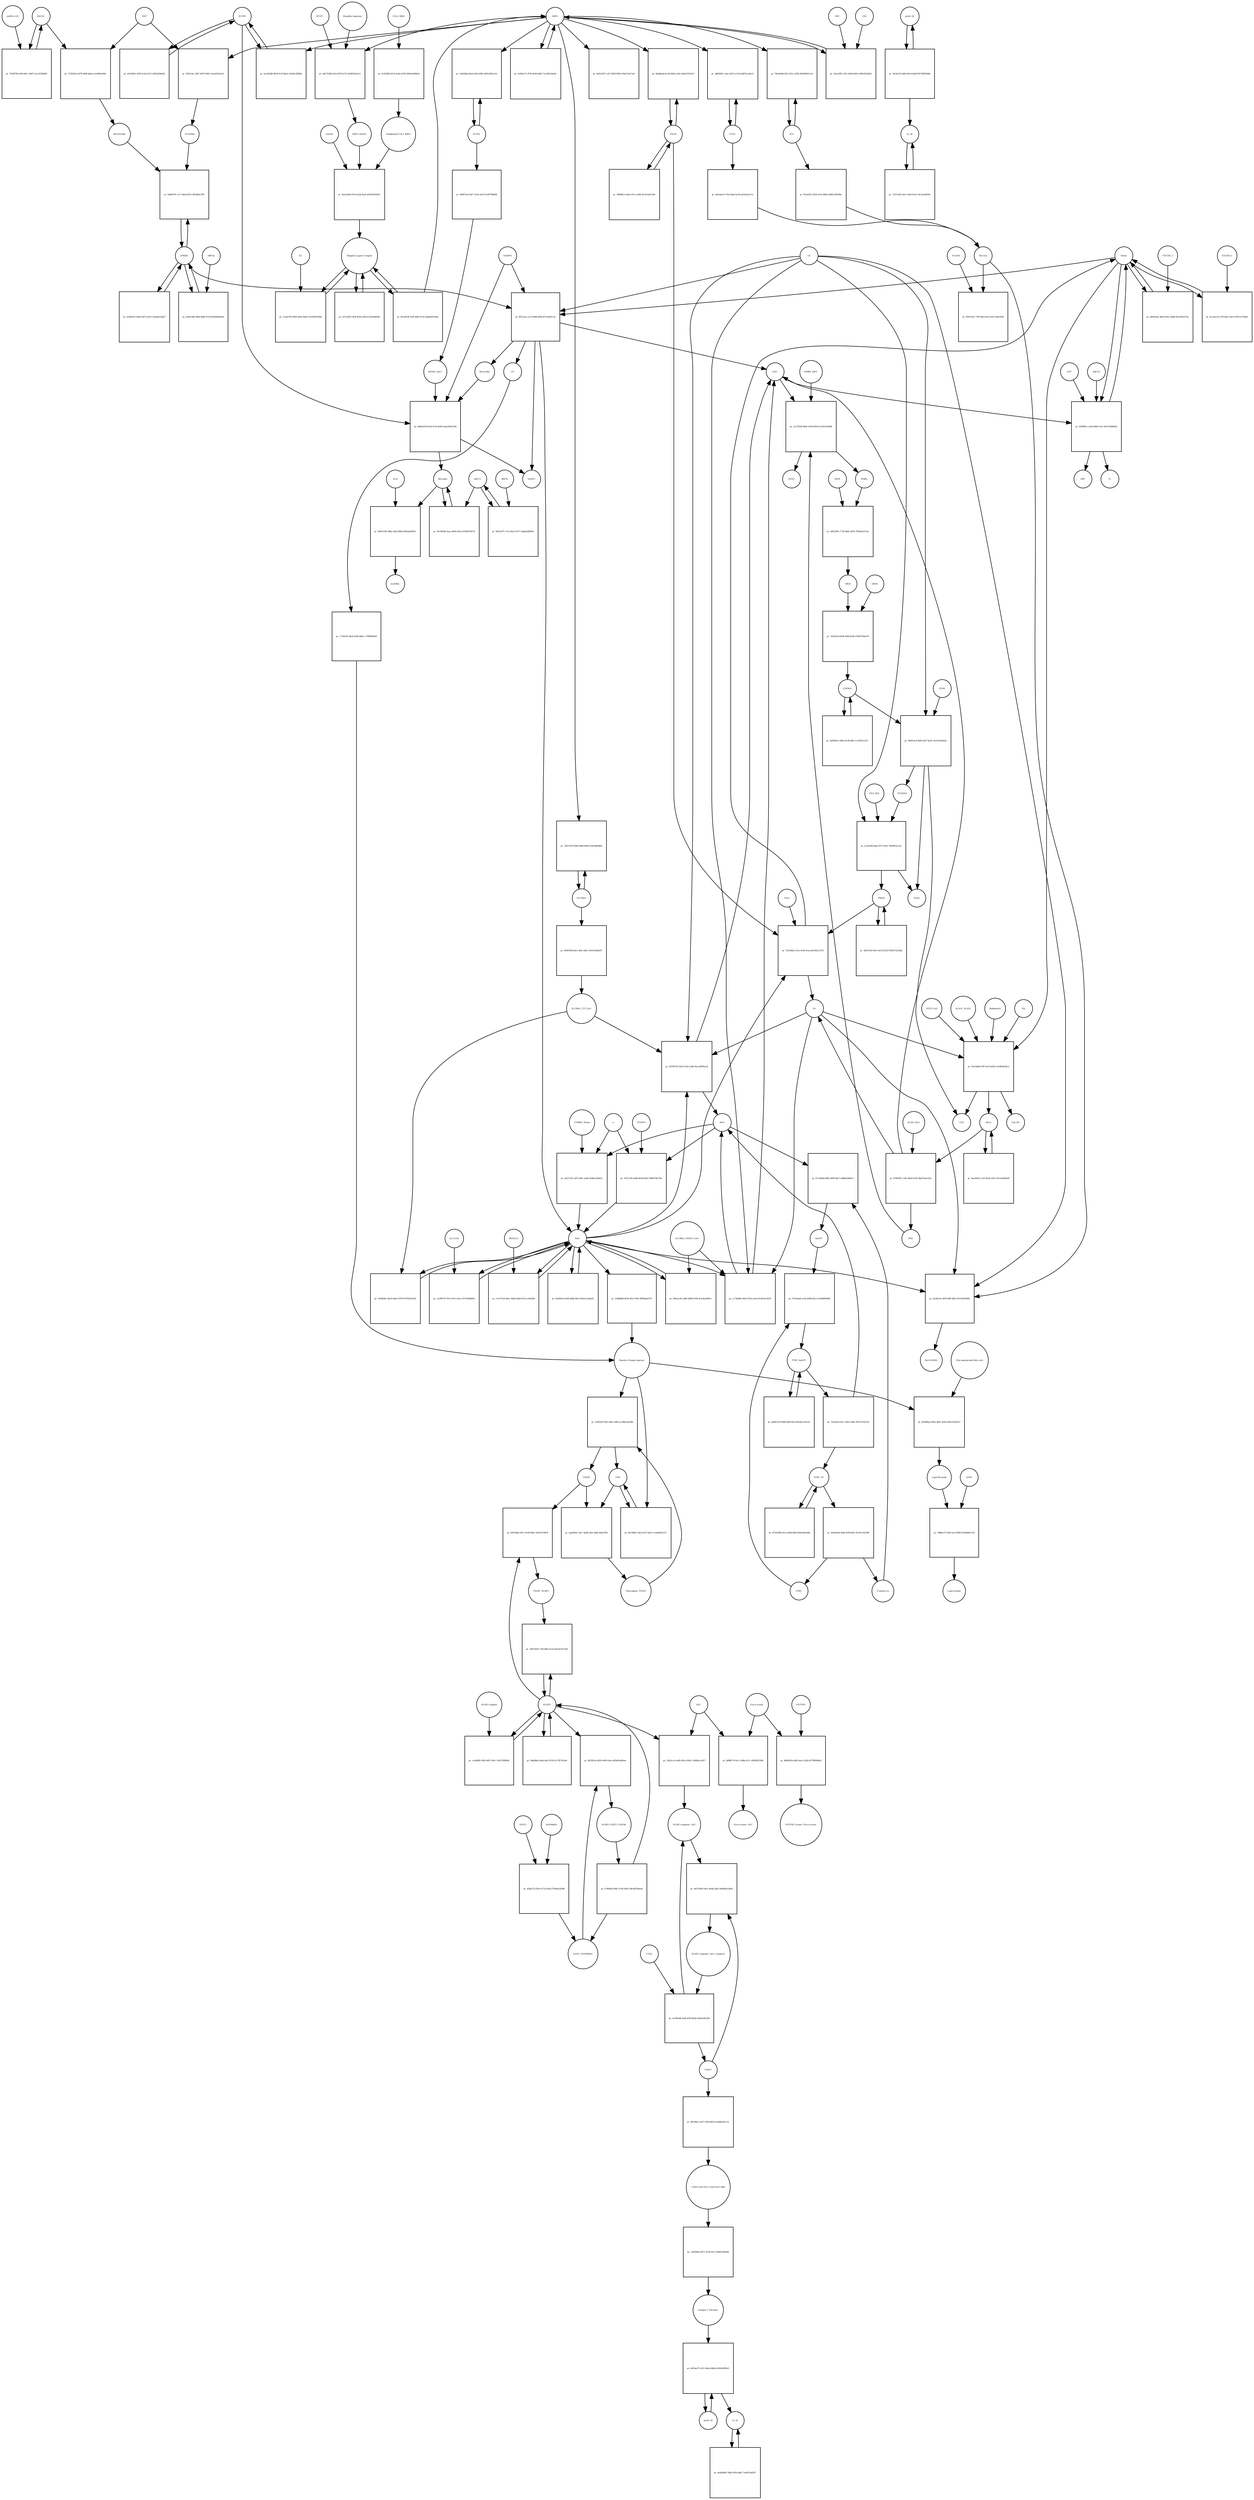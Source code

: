 strict digraph  {
Heme [annotation="urn_miriam_obo.chebi_CHEBI%3A30413", bipartite=0, cls="simple chemical", fontsize=4, label=Heme, shape=circle];
"pr_fff5ceae-ca53-4046-bf69-6f7c4e4f1c3e" [annotation="", bipartite=1, cls=process, fontsize=4, label="pr_fff5ceae-ca53-4046-bf69-6f7c4e4f1c3e", shape=square];
Biliverdin [annotation="urn_miriam_obo.chebi_CHEBI%3A17033", bipartite=0, cls="simple chemical", fontsize=4, label=Biliverdin, shape=circle];
HMOX1 [annotation="", bipartite=0, cls=macromolecule, fontsize=4, label=HMOX1, shape=circle];
O2 [annotation="urn_miriam_obo.chebi_CHEBI%3A15379", bipartite=0, cls="simple chemical", fontsize=4, label=O2, shape=circle];
NADPH [annotation="urn_miriam_obo.chebi_CHEBI%3A16474", bipartite=0, cls="simple chemical", fontsize=4, label=NADPH, shape=circle];
H2O [annotation="urn_miriam_obo.chebi_CHEBI%3A15377", bipartite=0, cls="simple chemical", fontsize=4, label=H2O, shape=circle];
"Fe2+" [annotation="urn_miriam_obo.chebi_CHEBI%3A29033", bipartite=0, cls="simple chemical", fontsize=4, label="Fe2+", shape=circle];
"NADP+" [annotation="urn_miriam_obo.chebi_CHEBI%3A18009", bipartite=0, cls="simple chemical", fontsize=4, label="NADP+", shape=circle];
CO [annotation="urn_miriam_obo.chebi_CHEBI%3A17245", bipartite=0, cls="simple chemical", fontsize=4, label=CO, shape=circle];
"pr_d910eabc-db50-445c-add8-95e105b1f7ab" [annotation="", bipartite=1, cls=process, fontsize=4, label="pr_d910eabc-db50-445c-add8-95e105b1f7ab", shape=square];
"FLVCR1-2" [annotation=urn_miriam_uniprot_Q9Y5Y0, bipartite=0, cls=macromolecule, fontsize=4, label="FLVCR1-2", shape=circle];
"pr_bd04a559-9e2d-411b-be69-2a4e294521bb" [annotation="", bipartite=1, cls=process, fontsize=4, label="pr_bd04a559-9e2d-411b-be69-2a4e294521bb", shape=square];
Bilirubin [annotation="urn_miriam_obo.chebi_CHEBI%3A16990", bipartite=0, cls="simple chemical", fontsize=4, label=Bilirubin, shape=circle];
BLVRB [annotation=urn_miriam_uniprot_P30043, bipartite=0, cls=macromolecule, fontsize=4, label=BLVRB, shape=circle];
"BLVRA_Zn2+" [annotation="urn_miriam_obo.chebi_CHEBI%3A29805|urn_miriam_uniprot_P53004", bipartite=0, cls=complex, fontsize=4, label="BLVRA_Zn2+", shape=circle];
"pr_05c9954b-5aaa-4644-810e-d1f5f625d519" [annotation="", bipartite=1, cls=process, fontsize=4, label="pr_05c9954b-5aaa-4644-810e-d1f5f625d519", shape=square];
ABCC1 [annotation="", bipartite=0, cls=macromolecule, fontsize=4, label=ABCC1, shape=circle];
"pr_bd0e37d6-286e-45b2-8fdd-36f3abe8929c" [annotation="", bipartite=1, cls=process, fontsize=4, label="pr_bd0e37d6-286e-45b2-8fdd-36f3abe8929c", shape=square];
ALB [annotation=urn_miriam_uniprot_P02768, bipartite=0, cls=macromolecule, fontsize=4, label=ALB, shape=circle];
"ALB/BIL" [annotation="urn_miriam_uniprot_P02768|urn_miriam_obo.chebi_CHEBI%3A16990", bipartite=0, cls=complex, fontsize=4, label="ALB/BIL", shape=circle];
NRF2 [annotation="", bipartite=0, cls=macromolecule, fontsize=4, label=NRF2, shape=circle];
"pr_2ff3c54c-2097-4076-93b5-7eaad193e4c0" [annotation="", bipartite=1, cls=process, fontsize=4, label="pr_2ff3c54c-2097-4076-93b5-7eaad193e4c0", shape=square];
MAF [annotation=urn_miriam_uniprot_O75444, bipartite=0, cls=macromolecule, fontsize=4, label=MAF, shape=circle];
"Nrf2/Maf" [annotation="", bipartite=0, cls=complex, fontsize=4, label="Nrf2/Maf", shape=circle];
"pr_272b245e-8276-49df-8ada-cecd482ef09e" [annotation="", bipartite=1, cls=process, fontsize=4, label="pr_272b245e-8276-49df-8ada-cecd482ef09e", shape=square];
BACH1 [annotation=urn_miriam_uniprot_O14867, bipartite=0, cls=macromolecule, fontsize=4, label=BACH1, shape=circle];
"BACH1/Maf" [annotation="", bipartite=0, cls=complex, fontsize=4, label="BACH1/Maf", shape=circle];
"pr_7918f786-9a90-46c1-98d7-2ac1632f06f2" [annotation="", bipartite=1, cls=process, fontsize=4, label="pr_7918f786-9a90-46c1-98d7-2ac1632f06f2", shape=square];
"miRNA-155" [annotation=urn_miriam_ncbigene_406947, bipartite=0, cls="nucleic acid feature", fontsize=4, label="miRNA-155", shape=circle];
"pr_5dd4070f-c1e7-4de4-8512-081f4fae7ff6" [annotation="", bipartite=1, cls=process, fontsize=4, label="pr_5dd4070f-c1e7-4de4-8512-081f4fae7ff6", shape=square];
PRIN9 [annotation="urn_miriam_obo.chebi_CHEBI%3A15430", bipartite=0, cls="simple chemical", fontsize=4, label=PRIN9, shape=circle];
"pr_7e91db62-101a-4149-9caa-bfc092ca7f10" [annotation="", bipartite=1, cls=process, fontsize=4, label="pr_7e91db62-101a-4149-9caa-bfc092ca7f10", shape=square];
FECH [annotation=urn_miriam_uniprot_P22830, bipartite=0, cls=macromolecule, fontsize=4, label=FECH, shape=circle];
"Pb2+" [annotation="urn_miriam_obo.chebi_CHEBI%3A27889", bipartite=0, cls="simple chemical", fontsize=4, label="Pb2+", shape=circle];
"H+" [annotation="urn_miriam_obo.chebi_CHEBI%3A15378", bipartite=0, cls="simple chemical", fontsize=4, label="H+", shape=circle];
"SUCC-CoA" [annotation="urn_miriam_obo.chebi_CHEBI%3A57292", bipartite=0, cls="simple chemical", fontsize=4, label="SUCC-CoA", shape=circle];
"pr_914cb6bd-67ff-4219-b424-c9c685da36ca" [annotation="", bipartite=1, cls=process, fontsize=4, label="pr_914cb6bd-67ff-4219-b424-c9c685da36ca", shape=square];
dALA [annotation="urn_miriam_obo.chebi_CHEBI%3A356416", bipartite=0, cls="simple chemical", fontsize=4, label=dALA, shape=circle];
ALAS1_ALAS2 [annotation="urn_miriam_uniprot_P13196|urn_miriam_uniprot_P22557", bipartite=0, cls=complex, fontsize=4, label=ALAS1_ALAS2, shape=circle];
Panhematin [annotation="urn_miriam_obo.chebi_CHEBI%3A50385", bipartite=0, cls="simple chemical", fontsize=4, label=Panhematin, shape=circle];
Gly [annotation="urn_miriam_obo.chebi_CHEBI%3A57305", bipartite=0, cls="simple chemical", fontsize=4, label=Gly, shape=circle];
"CoA-SH" [annotation="urn_miriam_obo.chebi_CHEBI%3A15346", bipartite=0, cls="simple chemical", fontsize=4, label="CoA-SH", shape=circle];
CO2 [annotation="urn_miriam_obo.chebi_CHEBI%3A16526", bipartite=0, cls="simple chemical", fontsize=4, label=CO2, shape=circle];
"pr_a0a75298-812d-4470-b71f-4d34f53b3a15" [annotation="", bipartite=1, cls=process, fontsize=4, label="pr_a0a75298-812d-4470-b71f-4d34f53b3a15", shape=square];
KEAP1 [annotation=urn_miriam_uniprot_Q14145, bipartite=0, cls=macromolecule, fontsize=4, label=KEAP1, shape=circle];
NRF2_KEAP1 [annotation="urn_miriam_uniprot_Q14145|urn_miriam_uniprot_Q16236", bipartite=0, cls=complex, fontsize=4, label=NRF2_KEAP1, shape=circle];
"Dimethly fumarate" [annotation="urn_miriam_obo.chebi_CHEBI%3A76004", bipartite=0, cls="simple chemical", fontsize=4, label="Dimethly fumarate", shape=circle];
"Ubiquitin Ligase Complex" [annotation="urn_miriam_uniprot_Q14145|urn_miriam_uniprot_Q15843|urn_miriam_uniprot_Q13618|urn_miriam_uniprot_P62877|urn_miriam_uniprot_Q16236|urn_miriam_uniprot_P0CG48|urn_miriam_pubmed_19940261|urn_miriam_interpro_IPR000608", bipartite=0, cls=complex, fontsize=4, label="Ubiquitin Ligase Complex", shape=circle];
"pr_d7512923-620f-4f3d-a3d4-613a45d4efda" [annotation="", bipartite=1, cls=process, fontsize=4, label="pr_d7512923-620f-4f3d-a3d4-613a45d4efda", shape=square];
"pr_87963f07-c265-4be8-91d5-4bd374ae1f2e" [annotation="", bipartite=1, cls=process, fontsize=4, label="pr_87963f07-c265-4be8-91d5-4bd374ae1f2e", shape=square];
PBG [annotation="urn_miriam_obo.chebi_CHEBI%3A58126", bipartite=0, cls="simple chemical", fontsize=4, label=PBG, shape=circle];
"ALAD_Zn2+" [annotation="urn_miriam_uniprot_P13716|urn_miriam_obo.chebi_CHEBI%3A29105", bipartite=0, cls=complex, fontsize=4, label="ALAD_Zn2+", shape=circle];
"pr_1a170328-0b9e-4cb6-8918-0c2261918484" [annotation="", bipartite=1, cls=process, fontsize=4, label="pr_1a170328-0b9e-4cb6-8918-0c2261918484", shape=square];
HMBL [annotation="urn_miriam_obo.chebi_CHEBI%3A57845", bipartite=0, cls="simple chemical", fontsize=4, label=HMBL, shape=circle];
HMBS_DIPY [annotation="urn_miriam_obo.chebi_CHEBI%3A36319|urn_miriam_uniprot_P08397", bipartite=0, cls=complex, fontsize=4, label=HMBS_DIPY, shape=circle];
"NH4+" [annotation="urn_miriam_obo.chebi_CHEBI%3A28938", bipartite=0, cls="simple chemical", fontsize=4, label="NH4+", shape=circle];
"pr_a0812801-7720-4bdc-bd53-7f0e8e24135a" [annotation="", bipartite=1, cls=process, fontsize=4, label="pr_a0812801-7720-4bdc-bd53-7f0e8e24135a", shape=square];
URO3 [annotation="urn_miriam_obo.chebi_CHEBI%3A15437", bipartite=0, cls="simple chemical", fontsize=4, label=URO3, shape=circle];
UROS [annotation=urn_miriam_uniprot_P10746, bipartite=0, cls=macromolecule, fontsize=4, label=UROS, shape=circle];
"pr_7e6161e0-b638-4df8-8226-47d59726a670" [annotation="", bipartite=1, cls=process, fontsize=4, label="pr_7e6161e0-b638-4df8-8226-47d59726a670", shape=square];
COPRO3 [annotation="urn_miriam_obo.chebi_CHEBI%3A15439", bipartite=0, cls="simple chemical", fontsize=4, label=COPRO3, shape=circle];
UROD [annotation=urn_miriam_uniprot_P06132, bipartite=0, cls=macromolecule, fontsize=4, label=UROD, shape=circle];
"pr_64891ac9-9b9f-4d37-bc0e-1b31410636ab" [annotation="", bipartite=1, cls=process, fontsize=4, label="pr_64891ac9-9b9f-4d37-bc0e-1b31410636ab", shape=square];
PPGEN9 [annotation="urn_miriam_obo.chebi_CHEBI%3A15435", bipartite=0, cls="simple chemical", fontsize=4, label=PPGEN9, shape=circle];
CPOX [annotation=urn_miriam_uniprot_P36551, bipartite=0, cls=macromolecule, fontsize=4, label=CPOX, shape=circle];
H2O2 [annotation="urn_miriam_obo.chebi_CHEBI%3A16240", bipartite=0, cls="simple chemical", fontsize=4, label=H2O2, shape=circle];
"pr_a13fc0fd-fbda-4752-9e4c-7bed81fac2ac" [annotation="", bipartite=1, cls=process, fontsize=4, label="pr_a13fc0fd-fbda-4752-9e4c-7bed81fac2ac", shape=square];
PPO_FAD [annotation="urn_miriam_obo.chebi_CHEBI%3A16238|urn_miriam_uniprot_P50336", bipartite=0, cls=complex, fontsize=4, label=PPO_FAD, shape=circle];
"pr_dc98e271-d79f-4e69-b663-7ac45b102e8e" [annotation="", bipartite=1, cls=process, fontsize=4, label="pr_dc98e271-d79f-4e69-b663-7ac45b102e8e", shape=square];
"pr_9aa30d1e-e31f-40cb-a91e-55ce4e06b39f" [annotation="", bipartite=1, cls="uncertain process", fontsize=4, label="pr_9aa30d1e-e31f-40cb-a91e-55ce4e06b39f", shape=square];
"pr_bd50961a-44b5-4e38-89fe-1c353f01cd37" [annotation="", bipartite=1, cls="uncertain process", fontsize=4, label="pr_bd50961a-44b5-4e38-89fe-1c353f01cd37", shape=square];
"pr_2b915226-0fe3-4e16-9533-97d617d12e8d" [annotation="", bipartite=1, cls="uncertain process", fontsize=4, label="pr_2b915226-0fe3-4e16-9533-97d617d12e8d", shape=square];
"Poly-unsaturated fatty acid" [annotation="urn_miriam_obo.chebi_CHEBI%3A26208", bipartite=0, cls="simple chemical", fontsize=4, label="Poly-unsaturated fatty acid", shape=circle];
"pr_0a5896aa-485a-464c-9539-a96e13b20227" [annotation="", bipartite=1, cls=process, fontsize=4, label="pr_0a5896aa-485a-464c-9539-a96e13b20227", shape=square];
"Lipid Peroxide" [annotation="urn_miriam_obo.chebi_CHEBI%3A61051", bipartite=0, cls="simple chemical", fontsize=4, label="Lipid Peroxide", shape=circle];
"Reactive Oxygen Species" [annotation="urn_miriam_obo.chebi_CHEBI%3A26523", bipartite=0, cls="simple chemical", fontsize=4, label="Reactive Oxygen Species", shape=circle];
"pr_b1e85c8c-6f09-40ff-849c-ff101601b858" [annotation="", bipartite=1, cls=process, fontsize=4, label="pr_b1e85c8c-6f09-40ff-849c-ff101601b858", shape=square];
"Fe(3+)O(OH)" [annotation="urn_miriam_obo.chebi_CHEBI%3A78619", bipartite=0, cls="simple chemical", fontsize=4, label="Fe(3+)O(OH)", shape=circle];
Ferritin [annotation=urn_miriam_uniprot_P02794, bipartite=0, cls=complex, fontsize=4, label=Ferritin, shape=circle];
"pr_3038d3bc-8ac6-4ba2-9759-f747f3b16182" [annotation="", bipartite=1, cls=process, fontsize=4, label="pr_3038d3bc-8ac6-4ba2-9759-f747f3b16182", shape=square];
"SLC40A1_CP_Cu2+" [annotation="urn_miriam_uniprot_P00450|urn_miriam_uniprot_Q9NP59|urn_miriam_obo.chebi_CHEBI%3A29036", bipartite=0, cls=complex, fontsize=4, label="SLC40A1_CP_Cu2+", shape=circle];
"pr_b4796758-2220-47a6-a3d9-3bce2493bc2d" [annotation="", bipartite=1, cls=process, fontsize=4, label="pr_b4796758-2220-47a6-a3d9-3bce2493bc2d", shape=square];
"Fe3+" [annotation="urn_miriam_obo.chebi_CHEBI%3A29034", bipartite=0, cls="simple chemical", fontsize=4, label="Fe3+", shape=circle];
SLC40A1 [annotation=urn_miriam_ncbigene_30061, bipartite=0, cls="nucleic acid feature", fontsize=4, label=SLC40A1, shape=circle];
"pr_72871078-0582-4b8d-84b9-e3dcbfb6d4f4" [annotation="", bipartite=1, cls=process, fontsize=4, label="pr_72871078-0582-4b8d-84b9-e3dcbfb6d4f4", shape=square];
FTH1 [annotation=urn_miriam_ncbigene_2495, bipartite=0, cls="nucleic acid feature", fontsize=4, label=FTH1, shape=circle];
"pr_d09020fc-cbae-4437-a134-b5d07aca9ca5" [annotation="", bipartite=1, cls=process, fontsize=4, label="pr_d09020fc-cbae-4437-a134-b5d07aca9ca5", shape=square];
FTL [annotation=urn_miriam_ncbigene_2512, bipartite=0, cls="nucleic acid feature", fontsize=4, label=FTL, shape=circle];
"pr_78e04268-5f3e-452c-a506-2bb5f85d1c2d" [annotation="", bipartite=1, cls=process, fontsize=4, label="pr_78e04268-5f3e-452c-a506-2bb5f85d1c2d", shape=square];
"pr_0d1adac6-17b2-4ade-bc29-aaf1fea2e11a" [annotation="", bipartite=1, cls=process, fontsize=4, label="pr_0d1adac6-17b2-4ade-bc29-aaf1fea2e11a", shape=square];
"pr_910a2415-0f34-4514-8848-5dd6c93b398a" [annotation="", bipartite=1, cls=process, fontsize=4, label="pr_910a2415-0f34-4514-8848-5dd6c93b398a", shape=square];
"pr_66edbaab-4c38-46d4-a19e-e62d151651a7" [annotation="", bipartite=1, cls=process, fontsize=4, label="pr_66edbaab-4c38-46d4-a19e-e62d151651a7", shape=square];
"pr_49680fce-b8a3-417e-a3d8-45c0c9a9c360" [annotation="", bipartite=1, cls=process, fontsize=4, label="pr_49680fce-b8a3-417e-a3d8-45c0c9a9c360", shape=square];
"pr_618d5521-b402-4d73-ab19-12abd411bed7" [annotation="", bipartite=1, cls=process, fontsize=4, label="pr_618d5521-b402-4d73-ab19-12abd411bed7", shape=square];
BLVRA [annotation=urn_miriam_ncbigene_644, bipartite=0, cls="nucleic acid feature", fontsize=4, label=BLVRA, shape=circle];
"pr_2a903ba9-8fad-45fe-838c-600a3f42cb12" [annotation="", bipartite=1, cls=process, fontsize=4, label="pr_2a903ba9-8fad-45fe-838c-600a3f42cb12", shape=square];
"pr_aa1d19d0-9639-413f-8da5-1d146c2bf0bd" [annotation="", bipartite=1, cls=process, fontsize=4, label="pr_aa1d19d0-9639-413f-8da5-1d146c2bf0bd", shape=square];
"pr_d1942b9c-b5ff-4c0a-8123-c6832d39daf2" [annotation="", bipartite=1, cls=process, fontsize=4, label="pr_d1942b9c-b5ff-4c0a-8123-c6832d39daf2", shape=square];
"pr_38407acb-bb17-453e-a615-fe2ff7f9d84d" [annotation="", bipartite=1, cls=process, fontsize=4, label="pr_38407acb-bb17-453e-a615-fe2ff7f9d84d", shape=square];
"pr_030f3298-e8c5-4fbc-b83c-b1653346d597" [annotation="", bipartite=1, cls=process, fontsize=4, label="pr_030f3298-e8c5-4fbc-b83c-b1653346d597", shape=square];
"pr_0f567e5e-770f-4bc0-8a1a-91e7c46c05f0" [annotation="", bipartite=1, cls=process, fontsize=4, label="pr_0f567e5e-770f-4bc0-8a1a-91e7c46c05f0", shape=square];
NCOA4 [annotation=urn_miriam_uniprot_Q13772, bipartite=0, cls=macromolecule, fontsize=4, label=NCOA4, shape=circle];
"pr_aa57170c-2d74-4f0c-aa06-5e8b1c9e641c" [annotation="", bipartite=1, cls=process, fontsize=4, label="pr_aa57170c-2d74-4f0c-aa06-5e8b1c9e641c", shape=square];
CYBRD1_Heme [annotation="urn_miriam_uniprot_Q53TN4|urn_miriam_obo.chebi_CHEBI%3A30413", bipartite=0, cls=complex, fontsize=4, label=CYBRD1_Heme, shape=circle];
"e-" [annotation="urn_miriam_obo.chebi_CHEBI%3A10545", bipartite=0, cls="simple chemical", fontsize=4, label="e-", shape=circle];
"pr_ca39f574-7931-457e-a9a1-d77ef3b0b05a" [annotation="", bipartite=1, cls=process, fontsize=4, label="pr_ca39f574-7931-457e-a9a1-d77ef3b0b05a", shape=square];
SLC11A2 [annotation=urn_miriam_uniprot_P49281, bipartite=0, cls=macromolecule, fontsize=4, label=SLC11A2, shape=circle];
"pr_7968ecf7-d34f-4cc6-8b9f-d158846e7e2f" [annotation="", bipartite=1, cls=process, fontsize=4, label="pr_7968ecf7-d34f-4cc6-8b9f-d158846e7e2f", shape=square];
"Lipid alcohol" [annotation="urn_miriam_obo.chebi_CHEBI%3A24026", bipartite=0, cls="simple chemical", fontsize=4, label="Lipid alcohol", shape=circle];
GPX4 [annotation=urn_miriam_uniprot_P36969, bipartite=0, cls=macromolecule, fontsize=4, label=GPX4, shape=circle];
"pr_bd93cb8e-df84-48d9-b75d-ff29d3b842a9" [annotation="", bipartite=1, cls=process, fontsize=4, label="pr_bd93cb8e-df84-48d9-b75d-ff29d3b842a9", shape=square];
ORF3a [annotation="urn_miriam_uniprot_P0DTC3|urn_miriam_taxonomy_2697049", bipartite=0, cls=macromolecule, fontsize=4, label=ORF3a, shape=circle];
"pr_51d68ddf-b87b-4f51-97d2-5ff9bba43371" [annotation="", bipartite=1, cls=process, fontsize=4, label="pr_51d68ddf-b87b-4f51-97d2-5ff9bba43371", shape=square];
"pr_8d15ef75-17e2-40a2-b727-2adba5dfd9eb" [annotation="", bipartite=1, cls=process, fontsize=4, label="pr_8d15ef75-17e2-40a2-b727-2adba5dfd9eb", shape=square];
ORF9c [annotation=urn_miriam_taxonomy_2697049, bipartite=0, cls=macromolecule, fontsize=4, label=ORF9c, shape=circle];
CUL3_RBX1 [annotation="urn_miriam_uniprot_Q13618|urn_miriam_uniprot_P62877", bipartite=0, cls=complex, fontsize=4, label=CUL3_RBX1, shape=circle];
"pr_a1562f65-6116-4c64-a678-5f60cd404bd2" [annotation="", bipartite=1, cls=process, fontsize=4, label="pr_a1562f65-6116-4c64-a678-5f60cd404bd2", shape=square];
"Neddylated CUL3_RBX1" [annotation="urn_miriam_uniprot_Q15843|urn_miriam_uniprot_Q13618|urn_miriam_uniprot_P62877", bipartite=0, cls=complex, fontsize=4, label="Neddylated CUL3_RBX1", shape=circle];
"pr_442e2267-caf7-4839-95b8-1f0d114e17ed" [annotation="", bipartite=1, cls=process, fontsize=4, label="pr_442e2267-caf7-4839-95b8-1f0d114e17ed", shape=square];
"pr_6aee2644-97e9-4e2b-8a2f-a614053b3025" [annotation="", bipartite=1, cls=process, fontsize=4, label="pr_6aee2644-97e9-4e2b-8a2f-a614053b3025", shape=square];
CAND1 [annotation=urn_miriam_uniprot_Q86VP6, bipartite=0, cls=macromolecule, fontsize=4, label=CAND1, shape=circle];
E2 [annotation=urn_miriam_interpro_IPR000608, bipartite=0, cls=macromolecule, fontsize=4, label=E2, shape=circle];
"pr_7c4aa79e-9065-4dcb-89a0-31e203870d5b" [annotation="", bipartite=1, cls=process, fontsize=4, label="pr_7c4aa79e-9065-4dcb-89a0-31e203870d5b", shape=square];
"pr_e5ea19f5-c831-45b9-bd14-c690cf4a2b03" [annotation="", bipartite=1, cls=process, fontsize=4, label="pr_e5ea19f5-c831-45b9-bd14-c690cf4a2b03", shape=square];
PKC [annotation="urn_miriam_pubmed_12198130|urn_miriam_interpro_IPR012233", bipartite=0, cls=macromolecule, fontsize=4, label=PKC, shape=circle];
CK2 [annotation="", bipartite=0, cls=macromolecule, fontsize=4, label=CK2, shape=circle];
"pr_6ccab1c4-c1f9-44ec-a451-bf76ca733920" [annotation="", bipartite=1, cls=process, fontsize=4, label="pr_6ccab1c4-c1f9-44ec-a451-bf76ca733920", shape=square];
"FLVCR1-1" [annotation=urn_miriam_uniprot_Q9Y5Y0, bipartite=0, cls=macromolecule, fontsize=4, label="FLVCR1-1", shape=circle];
"pr_9209fb5c-a164-488e-b7a1-85cf169d082d" [annotation="", bipartite=1, cls=process, fontsize=4, label="pr_9209fb5c-a164-488e-b7a1-85cf169d082d", shape=square];
ABCG2 [annotation=urn_miriam_uniprot_Q9UNQ0, bipartite=0, cls="macromolecule multimer", fontsize=4, label=ABCG2, shape=circle];
ATP [annotation="urn_miriam_obo.chebi_CHEBI%3A30616", bipartite=0, cls="simple chemical", fontsize=4, label=ATP, shape=circle];
Pi [annotation="urn_miriam_obo.chebi_CHEBI%3A18367", bipartite=0, cls="simple chemical", fontsize=4, label=Pi, shape=circle];
ADP [annotation="urn_miriam_obo.chebi_CHEBI%3A456216", bipartite=0, cls="simple chemical", fontsize=4, label=ADP, shape=circle];
"pr_d94eec65-24b0-4066-9109-dc2ede349fce" [annotation="", bipartite=1, cls=process, fontsize=4, label="pr_d94eec65-24b0-4066-9109-dc2ede349fce", shape=square];
"SLC40A1_HEPH_Cu2+" [annotation="urn_miriam_uniprot_Q9BQS7|urn_miriam_uniprot_Q9NP59|urn_miriam_obo.chebi_CHEBI%3A28694", bipartite=0, cls=complex, fontsize=4, label="SLC40A1_HEPH_Cu2+", shape=circle];
"pr_cc75b9bb-3636-479a-a5e4-811819ec832f" [annotation="", bipartite=1, cls=process, fontsize=4, label="pr_cc75b9bb-3636-479a-a5e4-811819ec832f", shape=square];
"pr_67c5b6a8-d802-460f-8dc7-e8d6feb4b811" [annotation="", bipartite=1, cls=process, fontsize=4, label="pr_67c5b6a8-d802-460f-8dc7-e8d6feb4b811", shape=square];
Transferrin [annotation=urn_miriam_uniprot_P02787, bipartite=0, cls=macromolecule, fontsize=4, label=Transferrin, shape=circle];
holoTF [annotation="urn_miriam_uniprot_P02787|urn_miriam_obo.chebi_CHEBI%3A29034", bipartite=0, cls=complex, fontsize=4, label=holoTF, shape=circle];
TFRC [annotation=urn_miriam_uniprot_P02786, bipartite=0, cls="macromolecule multimer", fontsize=4, label=TFRC, shape=circle];
"pr_0725e6a6-ce56-4938-bd12-e3294f90b0f8" [annotation="", bipartite=1, cls=process, fontsize=4, label="pr_0725e6a6-ce56-4938-bd12-e3294f90b0f8", shape=square];
TFRC_holoTF [annotation="urn_miriam_uniprot_P02787|urn_miriam_obo.chebi_CHEBI%3A29034|urn_miriam_uniprot_P02786", bipartite=0, cls=complex, fontsize=4, label=TFRC_holoTF, shape=circle];
"pr_a60d15c8-9498-4449-82c0-0fedac251ea9" [annotation="", bipartite=1, cls=process, fontsize=4, label="pr_a60d15c8-9498-4449-82c0-0fedac251ea9", shape=square];
"pr_7a5ed3e3-0fc7-40a5-a465-3673c193e73e" [annotation="", bipartite=1, cls=process, fontsize=4, label="pr_7a5ed3e3-0fc7-40a5-a465-3673c193e73e", shape=square];
TFRC_TF [annotation="urn_miriam_uniprot_P02787|urn_miriam_uniprot_P02786", bipartite=0, cls=complex, fontsize=4, label=TFRC_TF, shape=circle];
"pr_ef72c330-eddb-403d-b45f-798657db730e" [annotation="", bipartite=1, cls=process, fontsize=4, label="pr_ef72c330-eddb-403d-b45f-798657db730e", shape=square];
STEAP3 [annotation=urn_miriam_uniprot_Q658P3, bipartite=0, cls=macromolecule, fontsize=4, label=STEAP3, shape=circle];
"pr_11a737e6-0e6c-449a-8ab9-627ecc0ed549" [annotation="", bipartite=1, cls=process, fontsize=4, label="pr_11a737e6-0e6c-449a-8ab9-627ecc0ed549", shape=square];
MCOLN1 [annotation=urn_miriam_uniprot_Q9GZU1, bipartite=0, cls=macromolecule, fontsize=4, label=MCOLN1, shape=circle];
"pr_5263b52a-626f-48dd-9dc0-9043c23abe62" [annotation="", bipartite=1, cls=process, fontsize=4, label="pr_5263b52a-626f-48dd-9dc0-9043c23abe62", shape=square];
"pr_d75d3386-451e-4284-bf83-f44af3b2e969" [annotation="", bipartite=1, cls=process, fontsize=4, label="pr_d75d3386-451e-4284-bf83-f44af3b2e969", shape=square];
"pr_e63a4ed8-3bb6-41f8-b852-927d1c024788" [annotation="", bipartite=1, cls=process, fontsize=4, label="pr_e63a4ed8-3bb6-41f8-b852-927d1c024788", shape=square];
"pr_6f1a9e58-51df-46fd-9118-5a0a8e032444" [annotation="", bipartite=1, cls=process, fontsize=4, label="pr_6f1a9e58-51df-46fd-9118-5a0a8e032444", shape=square];
Thioredoxin_TXNIP [annotation="urn_miriam_uniprot_P10599|urn_miriam_uniprot_Q9H3M7", bipartite=0, cls=complex, fontsize=4, label=Thioredoxin_TXNIP, shape=circle];
"pr_e1f0e407-f0a1-4dec-b905-ac3bbc5a439b" [annotation="", bipartite=1, cls=process, fontsize=4, label="pr_e1f0e407-f0a1-4dec-b905-ac3bbc5a439b", shape=square];
TXNIP [annotation=urn_miriam_uniprot_Q9H3M7, bipartite=0, cls=macromolecule, fontsize=4, label=TXNIP, shape=circle];
TXN [annotation=urn_miriam_uniprot_P10599, bipartite=0, cls=macromolecule, fontsize=4, label=TXN, shape=circle];
NLRP3 [annotation=urn_miriam_uniprot_Q96P20, bipartite=0, cls=macromolecule, fontsize=4, label=NLRP3, shape=circle];
"pr_ceaf8bf4-16f4-4487-930c-102673fdbfd6" [annotation="", bipartite=1, cls=process, fontsize=4, label="pr_ceaf8bf4-16f4-4487-930c-102673fdbfd6", shape=square];
"Nf-KB Complex" [annotation="urn_miriam_uniprot_P19838|urn_miriam_uniprot_Q04206|urn_miriam_uniprot_Q00653", bipartite=0, cls=complex, fontsize=4, label="Nf-KB Complex", shape=circle];
"pr_f48a8bfe-b4a6-4af5-8120-fe71ff7652e8" [annotation="", bipartite=1, cls=process, fontsize=4, label="pr_f48a8bfe-b4a6-4af5-8120-fe71ff7652e8", shape=square];
"pr_4fc5489c-5dc0-4157-b0c5-ccba64d52731" [annotation="", bipartite=1, cls=process, fontsize=4, label="pr_4fc5489c-5dc0-4157-b0c5-ccba64d52731", shape=square];
"pr_aaa8943c-1dc7-4a66-a82c-9bdc30a47992" [annotation="", bipartite=1, cls=process, fontsize=4, label="pr_aaa8943c-1dc7-4a66-a82c-9bdc30a47992", shape=square];
HSP90AB1 [annotation=urn_miriam_uniprot_P08238, bipartite=0, cls=macromolecule, fontsize=4, label=HSP90AB1, shape=circle];
"pr_d24af752-85e2-4732-843a-f7fe4be24386" [annotation="", bipartite=1, cls=process, fontsize=4, label="pr_d24af752-85e2-4732-843a-f7fe4be24386", shape=square];
SUGT1 [annotation=urn_miriam_uniprot_Q9Y2Z0, bipartite=0, cls=macromolecule, fontsize=4, label=SUGT1, shape=circle];
SUGT1_HSP90AB1 [annotation="urn_miriam_uniprot_P08238|urn_miriam_uniprot_Q9Y2Z0", bipartite=0, cls=complex, fontsize=4, label=SUGT1_HSP90AB1, shape=circle];
"pr_fd53293e-0835-4699-b3ae-485485adb9ee" [annotation="", bipartite=1, cls=process, fontsize=4, label="pr_fd53293e-0835-4699-b3ae-485485adb9ee", shape=square];
NLRP3_SUGT1_HSP90 [annotation="urn_miriam_uniprot_P08238|urn_miriam_uniprot_Q96P20|urn_miriam_uniprot_Q9Y2Z0", bipartite=0, cls=complex, fontsize=4, label=NLRP3_SUGT1_HSP90, shape=circle];
"pr_836768d2-99c1-419f-800e-19ef1872df76" [annotation="", bipartite=1, cls=process, fontsize=4, label="pr_836768d2-99c1-419f-800e-19ef1872df76", shape=square];
TXNIP_NLRP3 [annotation="urn_miriam_uniprot_Q9H3M7|urn_miriam_uniprot_Q96P20", bipartite=0, cls=complex, fontsize=4, label=TXNIP_NLRP3, shape=circle];
"pr_1d42ccc6-ed82-49ca-8385-134604cce817" [annotation="", bipartite=1, cls=process, fontsize=4, label="pr_1d42ccc6-ed82-49ca-8385-134604cce817", shape=square];
ASC [annotation=urn_miriam_uniprot_Q9ULZ3, bipartite=0, cls=macromolecule, fontsize=4, label=ASC, shape=circle];
"NLRP3 oligomer_ASC" [annotation="urn_miriam_uniprot_Q9ULZ3|urn_miriam_obo.chebi_CHEBI%3A36080", bipartite=0, cls=complex, fontsize=4, label="NLRP3 oligomer_ASC", shape=circle];
"pr_94376266-54ce-4e0b-a462-9ed0002cd05a" [annotation="", bipartite=1, cls=process, fontsize=4, label="pr_94376266-54ce-4e0b-a462-9ed0002cd05a", shape=square];
CASP1 [annotation=urn_miriam_uniprot_P29466, bipartite=0, cls=macromolecule, fontsize=4, label=CASP1, shape=circle];
"NLRP3 oligomer_ASC_Caspase1" [annotation="urn_miriam_uniprot_P29466|urn_miriam_uniprot_Q9ULZ3", bipartite=0, cls=complex, fontsize=4, label="NLRP3 oligomer_ASC_Caspase1", shape=circle];
"pr_b898f170-8cc1-49b6-af11-c8ff46f523b8" [annotation="", bipartite=1, cls=process, fontsize=4, label="pr_b898f170-8cc1-49b6-af11-c8ff46f523b8", shape=square];
"Pyrin trimer" [annotation=urn_miriam_uniprot_O15553, bipartite=0, cls=complex, fontsize=4, label="Pyrin trimer", shape=circle];
"Pyrin trimer_ASC" [annotation="urn_miriam_uniprot_O15553|urn_miriam_uniprot_Q9ULZ3", bipartite=0, cls=complex, fontsize=4, label="Pyrin trimer_ASC", shape=circle];
"pr_8b9f08cb-ab05-4aa1-832d-4f73f9f46bb3" [annotation="", bipartite=1, cls=process, fontsize=4, label="pr_8b9f08cb-ab05-4aa1-832d-4f73f9f46bb3", shape=square];
PSTPIP1 [annotation=urn_miriam_uniprot_O43586, bipartite=0, cls="macromolecule multimer", fontsize=4, label=PSTPIP1, shape=circle];
"PSTPIP1 trimer_Pyrin trimer" [annotation="urn_miriam_uniprot_O15553|urn_miriam_uniprot_O43586", bipartite=0, cls=complex, fontsize=4, label="PSTPIP1 trimer_Pyrin trimer", shape=circle];
"pr_ae786a4b-fab8-419f-b6a8-febfeb382249" [annotation="", bipartite=1, cls=process, fontsize=4, label="pr_ae786a4b-fab8-419f-b6a8-febfeb382249", shape=square];
CTSG [annotation=urn_miriam_uniprot_P08311, bipartite=0, cls=macromolecule, fontsize=4, label=CTSG, shape=circle];
"pr_96526bc3-de71-4f1b-8652-ea6dd204ce1a" [annotation="", bipartite=1, cls=process, fontsize=4, label="pr_96526bc3-de71-4f1b-8652-ea6dd204ce1a", shape=square];
"CASP1(120-197)_CASP1(317-404)" [annotation=urn_miriam_uniprot_P29466, bipartite=0, cls=complex, fontsize=4, label="CASP1(120-197)_CASP1(317-404)", shape=circle];
"pr_c28299da-9671-4324-9a7c-64803196faf6" [annotation="", bipartite=1, cls=process, fontsize=4, label="pr_c28299da-9671-4324-9a7c-64803196faf6", shape=square];
"Caspase-1 Tetramer" [annotation=urn_miriam_uniprot_P29466, bipartite=0, cls="complex multimer", fontsize=4, label="Caspase-1 Tetramer", shape=circle];
"proIL-1B" [annotation=urn_miriam_uniprot_P01584, bipartite=0, cls=macromolecule, fontsize=4, label="proIL-1B", shape=circle];
"pr_3fc8ee25-d480-46c9-8afd-90178b9546bf" [annotation="", bipartite=1, cls=process, fontsize=4, label="pr_3fc8ee25-d480-46c9-8afd-90178b9546bf", shape=square];
"IL-1B" [annotation=urn_miriam_uniprot_P01584, bipartite=0, cls=macromolecule, fontsize=4, label="IL-1B", shape=circle];
"pr_1337cd43-2ee1-4af4-9c62-19c5ecb6f29c" [annotation="", bipartite=1, cls="omitted process", fontsize=4, label="pr_1337cd43-2ee1-4af4-9c62-19c5ecb6f29c", shape=square];
"pr_a6872429-17fd-440c-bcef-be5a41d373e8" [annotation="", bipartite=1, cls=process, fontsize=4, label="pr_a6872429-17fd-440c-bcef-be5a41d373e8", shape=square];
"proIL-18" [annotation=urn_miriam_uniprot_Q14116, bipartite=0, cls=macromolecule, fontsize=4, label="proIL-18", shape=circle];
"pr_a9e5aa73-a351-4ebe-8db4-a5d24e0f42e3" [annotation="", bipartite=1, cls=process, fontsize=4, label="pr_a9e5aa73-a351-4ebe-8db4-a5d24e0f42e3", shape=square];
"IL-18" [annotation=urn_miriam_uniprot_Q14116, bipartite=0, cls=macromolecule, fontsize=4, label="IL-18", shape=circle];
"pr_4eab906d-7b96-4184-a8d2-7ae047afd567" [annotation="", bipartite=1, cls="omitted process", fontsize=4, label="pr_4eab906d-7b96-4184-a8d2-7ae047afd567", shape=square];
"pr_117b61f5-4bc8-430b-8db1-c730ff8f9eb6" [annotation="", bipartite=1, cls=process, fontsize=4, label="pr_117b61f5-4bc8-430b-8db1-c730ff8f9eb6", shape=square];
"pr_e7490fd3-b8d7-47da-96d7-edfc8d7b8ea8" [annotation="", bipartite=1, cls=process, fontsize=4, label="pr_e7490fd3-b8d7-47da-96d7-edfc8d7b8ea8", shape=square];
Heme -> "pr_fff5ceae-ca53-4046-bf69-6f7c4e4f1c3e"  [annotation="", interaction_type=consumption];
Heme -> "pr_d910eabc-db50-445c-add8-95e105b1f7ab"  [annotation="", interaction_type=consumption];
Heme -> "pr_914cb6bd-67ff-4219-b424-c9c685da36ca"  [annotation=urn_miriam_pubmed_25446301, interaction_type=inhibition];
Heme -> "pr_6ccab1c4-c1f9-44ec-a451-bf76ca733920"  [annotation="", interaction_type=consumption];
Heme -> "pr_9209fb5c-a164-488e-b7a1-85cf169d082d"  [annotation="", interaction_type=consumption];
"pr_fff5ceae-ca53-4046-bf69-6f7c4e4f1c3e" -> Biliverdin  [annotation="", interaction_type=production];
"pr_fff5ceae-ca53-4046-bf69-6f7c4e4f1c3e" -> H2O  [annotation="", interaction_type=production];
"pr_fff5ceae-ca53-4046-bf69-6f7c4e4f1c3e" -> "Fe2+"  [annotation="", interaction_type=production];
"pr_fff5ceae-ca53-4046-bf69-6f7c4e4f1c3e" -> "NADP+"  [annotation="", interaction_type=production];
"pr_fff5ceae-ca53-4046-bf69-6f7c4e4f1c3e" -> CO  [annotation="", interaction_type=production];
Biliverdin -> "pr_bd04a559-9e2d-411b-be69-2a4e294521bb"  [annotation="", interaction_type=consumption];
HMOX1 -> "pr_fff5ceae-ca53-4046-bf69-6f7c4e4f1c3e"  [annotation="", interaction_type=catalysis];
HMOX1 -> "pr_5dd4070f-c1e7-4de4-8512-081f4fae7ff6"  [annotation="", interaction_type=consumption];
HMOX1 -> "pr_618d5521-b402-4d73-ab19-12abd411bed7"  [annotation="", interaction_type=consumption];
HMOX1 -> "pr_bd93cb8e-df84-48d9-b75d-ff29d3b842a9"  [annotation="", interaction_type=consumption];
O2 -> "pr_fff5ceae-ca53-4046-bf69-6f7c4e4f1c3e"  [annotation="", interaction_type=consumption];
O2 -> "pr_64891ac9-9b9f-4d37-bc0e-1b31410636ab"  [annotation="", interaction_type=consumption];
O2 -> "pr_a13fc0fd-fbda-4752-9e4c-7bed81fac2ac"  [annotation="", interaction_type=consumption];
O2 -> "pr_b1e85c8c-6f09-40ff-849c-ff101601b858"  [annotation="", interaction_type=consumption];
O2 -> "pr_b4796758-2220-47a6-a3d9-3bce2493bc2d"  [annotation="", interaction_type=consumption];
O2 -> "pr_cc75b9bb-3636-479a-a5e4-811819ec832f"  [annotation="", interaction_type=consumption];
NADPH -> "pr_fff5ceae-ca53-4046-bf69-6f7c4e4f1c3e"  [annotation="", interaction_type=consumption];
NADPH -> "pr_bd04a559-9e2d-411b-be69-2a4e294521bb"  [annotation="", interaction_type=consumption];
H2O -> "pr_1a170328-0b9e-4cb6-8918-0c2261918484"  [annotation="", interaction_type=consumption];
H2O -> "pr_9209fb5c-a164-488e-b7a1-85cf169d082d"  [annotation="", interaction_type=consumption];
"Fe2+" -> "pr_7e91db62-101a-4149-9caa-bfc092ca7f10"  [annotation="", interaction_type=consumption];
"Fe2+" -> "pr_b1e85c8c-6f09-40ff-849c-ff101601b858"  [annotation="", interaction_type=consumption];
"Fe2+" -> "pr_3038d3bc-8ac6-4ba2-9759-f747f3b16182"  [annotation="", interaction_type=consumption];
"Fe2+" -> "pr_b4796758-2220-47a6-a3d9-3bce2493bc2d"  [annotation="", interaction_type=consumption];
"Fe2+" -> "pr_ca39f574-7931-457e-a9a1-d77ef3b0b05a"  [annotation="", interaction_type=consumption];
"Fe2+" -> "pr_51d68ddf-b87b-4f51-97d2-5ff9bba43371"  [annotation="urn_miriam_pubmed_26794443|urn_miriam_pubmed_30692038", interaction_type=catalysis];
"Fe2+" -> "pr_d94eec65-24b0-4066-9109-dc2ede349fce"  [annotation="", interaction_type=consumption];
"Fe2+" -> "pr_cc75b9bb-3636-479a-a5e4-811819ec832f"  [annotation="", interaction_type=consumption];
"Fe2+" -> "pr_11a737e6-0e6c-449a-8ab9-627ecc0ed549"  [annotation="", interaction_type=consumption];
"Fe2+" -> "pr_5263b52a-626f-48dd-9dc0-9043c23abe62"  [annotation="", interaction_type=consumption];
CO -> "pr_117b61f5-4bc8-430b-8db1-c730ff8f9eb6"  [annotation="urn_miriam_pubmed_28356568|urn_miriam_pubmed_25770182", interaction_type=inhibition];
"pr_d910eabc-db50-445c-add8-95e105b1f7ab" -> Heme  [annotation="", interaction_type=production];
"FLVCR1-2" -> "pr_d910eabc-db50-445c-add8-95e105b1f7ab"  [annotation="", interaction_type=catalysis];
"pr_bd04a559-9e2d-411b-be69-2a4e294521bb" -> Bilirubin  [annotation="", interaction_type=production];
"pr_bd04a559-9e2d-411b-be69-2a4e294521bb" -> "NADP+"  [annotation="", interaction_type=production];
Bilirubin -> "pr_05c9954b-5aaa-4644-810e-d1f5f625d519"  [annotation="", interaction_type=consumption];
Bilirubin -> "pr_bd0e37d6-286e-45b2-8fdd-36f3abe8929c"  [annotation="", interaction_type=consumption];
BLVRB -> "pr_bd04a559-9e2d-411b-be69-2a4e294521bb"  [annotation="", interaction_type=catalysis];
BLVRB -> "pr_aa1d19d0-9639-413f-8da5-1d146c2bf0bd"  [annotation="", interaction_type=consumption];
BLVRB -> "pr_d1942b9c-b5ff-4c0a-8123-c6832d39daf2"  [annotation="", interaction_type=consumption];
"BLVRA_Zn2+" -> "pr_bd04a559-9e2d-411b-be69-2a4e294521bb"  [annotation="", interaction_type=catalysis];
"pr_05c9954b-5aaa-4644-810e-d1f5f625d519" -> Bilirubin  [annotation="", interaction_type=production];
ABCC1 -> "pr_05c9954b-5aaa-4644-810e-d1f5f625d519"  [annotation="", interaction_type=catalysis];
ABCC1 -> "pr_8d15ef75-17e2-40a2-b727-2adba5dfd9eb"  [annotation="", interaction_type=consumption];
"pr_bd0e37d6-286e-45b2-8fdd-36f3abe8929c" -> "ALB/BIL"  [annotation="", interaction_type=production];
ALB -> "pr_bd0e37d6-286e-45b2-8fdd-36f3abe8929c"  [annotation="", interaction_type=consumption];
NRF2 -> "pr_2ff3c54c-2097-4076-93b5-7eaad193e4c0"  [annotation="", interaction_type=consumption];
NRF2 -> "pr_a0a75298-812d-4470-b71f-4d34f53b3a15"  [annotation="", interaction_type=consumption];
NRF2 -> "pr_dc98e271-d79f-4e69-b663-7ac45b102e8e"  [annotation="", interaction_type=consumption];
NRF2 -> "pr_72871078-0582-4b8d-84b9-e3dcbfb6d4f4"  [annotation=urn_miriam_pubmed_30692038, interaction_type=catalysis];
NRF2 -> "pr_d09020fc-cbae-4437-a134-b5d07aca9ca5"  [annotation=urn_miriam_pubmed_30692038, interaction_type=catalysis];
NRF2 -> "pr_78e04268-5f3e-452c-a506-2bb5f85d1c2d"  [annotation=urn_miriam_pubmed_30692038, interaction_type=catalysis];
NRF2 -> "pr_66edbaab-4c38-46d4-a19e-e62d151651a7"  [annotation="urn_miriam_pubmed_30692038|urn_miriam_pubmed_23766848", interaction_type=catalysis];
NRF2 -> "pr_2a903ba9-8fad-45fe-838c-600a3f42cb12"  [annotation=urn_miriam_pubmed_30692038, interaction_type=catalysis];
NRF2 -> "pr_aa1d19d0-9639-413f-8da5-1d146c2bf0bd"  [annotation=urn_miriam_pubmed_30692038, interaction_type=catalysis];
NRF2 -> "pr_442e2267-caf7-4839-95b8-1f0d114e17ed"  [annotation="", interaction_type=consumption];
NRF2 -> "pr_e5ea19f5-c831-45b9-bd14-c690cf4a2b03"  [annotation="", interaction_type=consumption];
"pr_2ff3c54c-2097-4076-93b5-7eaad193e4c0" -> "Nrf2/Maf"  [annotation="", interaction_type=production];
MAF -> "pr_2ff3c54c-2097-4076-93b5-7eaad193e4c0"  [annotation="", interaction_type=consumption];
MAF -> "pr_272b245e-8276-49df-8ada-cecd482ef09e"  [annotation="", interaction_type=consumption];
"Nrf2/Maf" -> "pr_5dd4070f-c1e7-4de4-8512-081f4fae7ff6"  [annotation="urn_miriam_pubmed_10473555|urn_miriam_pubmed_31827672|urn_miriam_pubmed_30692038|urn_miriam_pubmed_29717933", interaction_type=catalysis];
"pr_272b245e-8276-49df-8ada-cecd482ef09e" -> "BACH1/Maf"  [annotation="", interaction_type=production];
BACH1 -> "pr_272b245e-8276-49df-8ada-cecd482ef09e"  [annotation="", interaction_type=consumption];
BACH1 -> "pr_7918f786-9a90-46c1-98d7-2ac1632f06f2"  [annotation="", interaction_type=consumption];
"BACH1/Maf" -> "pr_5dd4070f-c1e7-4de4-8512-081f4fae7ff6"  [annotation="urn_miriam_pubmed_10473555|urn_miriam_pubmed_31827672|urn_miriam_pubmed_30692038|urn_miriam_pubmed_29717933", interaction_type=inhibition];
"pr_7918f786-9a90-46c1-98d7-2ac1632f06f2" -> BACH1  [annotation="", interaction_type=production];
"miRNA-155" -> "pr_7918f786-9a90-46c1-98d7-2ac1632f06f2"  [annotation="urn_miriam_pubmed_28082120|urn_miriam_pubmed_21982894", interaction_type=inhibition];
"pr_5dd4070f-c1e7-4de4-8512-081f4fae7ff6" -> HMOX1  [annotation="", interaction_type=production];
PRIN9 -> "pr_7e91db62-101a-4149-9caa-bfc092ca7f10"  [annotation="", interaction_type=consumption];
PRIN9 -> "pr_2b915226-0fe3-4e16-9533-97d617d12e8d"  [annotation="", interaction_type=consumption];
"pr_7e91db62-101a-4149-9caa-bfc092ca7f10" -> Heme  [annotation="", interaction_type=production];
"pr_7e91db62-101a-4149-9caa-bfc092ca7f10" -> "H+"  [annotation="", interaction_type=production];
FECH -> "pr_7e91db62-101a-4149-9caa-bfc092ca7f10"  [annotation="", interaction_type=catalysis];
FECH -> "pr_66edbaab-4c38-46d4-a19e-e62d151651a7"  [annotation="", interaction_type=consumption];
FECH -> "pr_49680fce-b8a3-417e-a3d8-45c0c9a9c360"  [annotation="", interaction_type=consumption];
"Pb2+" -> "pr_7e91db62-101a-4149-9caa-bfc092ca7f10"  [annotation="", interaction_type=inhibition];
"H+" -> "pr_914cb6bd-67ff-4219-b424-c9c685da36ca"  [annotation="", interaction_type=consumption];
"H+" -> "pr_b1e85c8c-6f09-40ff-849c-ff101601b858"  [annotation="", interaction_type=consumption];
"H+" -> "pr_b4796758-2220-47a6-a3d9-3bce2493bc2d"  [annotation="", interaction_type=consumption];
"H+" -> "pr_cc75b9bb-3636-479a-a5e4-811819ec832f"  [annotation="", interaction_type=consumption];
"SUCC-CoA" -> "pr_914cb6bd-67ff-4219-b424-c9c685da36ca"  [annotation="", interaction_type=consumption];
"pr_914cb6bd-67ff-4219-b424-c9c685da36ca" -> dALA  [annotation="", interaction_type=production];
"pr_914cb6bd-67ff-4219-b424-c9c685da36ca" -> "CoA-SH"  [annotation="", interaction_type=production];
"pr_914cb6bd-67ff-4219-b424-c9c685da36ca" -> CO2  [annotation="", interaction_type=production];
dALA -> "pr_87963f07-c265-4be8-91d5-4bd374ae1f2e"  [annotation="", interaction_type=consumption];
dALA -> "pr_9aa30d1e-e31f-40cb-a91e-55ce4e06b39f"  [annotation="", interaction_type=consumption];
ALAS1_ALAS2 -> "pr_914cb6bd-67ff-4219-b424-c9c685da36ca"  [annotation=urn_miriam_pubmed_25446301, interaction_type=catalysis];
Panhematin -> "pr_914cb6bd-67ff-4219-b424-c9c685da36ca"  [annotation=urn_miriam_pubmed_25446301, interaction_type=inhibition];
Gly -> "pr_914cb6bd-67ff-4219-b424-c9c685da36ca"  [annotation="", interaction_type=consumption];
"pr_a0a75298-812d-4470-b71f-4d34f53b3a15" -> NRF2_KEAP1  [annotation="", interaction_type=production];
KEAP1 -> "pr_a0a75298-812d-4470-b71f-4d34f53b3a15"  [annotation="", interaction_type=consumption];
NRF2_KEAP1 -> "pr_6aee2644-97e9-4e2b-8a2f-a614053b3025"  [annotation="", interaction_type=consumption];
"Dimethly fumarate" -> "pr_a0a75298-812d-4470-b71f-4d34f53b3a15"  [annotation="urn_miriam_pubmed_15282312|urn_miriam_pubmed_20486766|urn_miriam_pubmed_31692987|urn_miriam_pubmed_15572695|urn_miriam_pubmed_32132672", interaction_type=inhibition];
"Ubiquitin Ligase Complex" -> "pr_d7512923-620f-4f3d-a3d4-613a45d4efda"  [annotation="", interaction_type=consumption];
"Ubiquitin Ligase Complex" -> "pr_7c4aa79e-9065-4dcb-89a0-31e203870d5b"  [annotation="", interaction_type=consumption];
"Ubiquitin Ligase Complex" -> "pr_6f1a9e58-51df-46fd-9118-5a0a8e032444"  [annotation="", interaction_type=consumption];
"pr_d7512923-620f-4f3d-a3d4-613a45d4efda" -> "Ubiquitin Ligase Complex"  [annotation="", interaction_type=production];
"pr_87963f07-c265-4be8-91d5-4bd374ae1f2e" -> PBG  [annotation="", interaction_type=production];
"pr_87963f07-c265-4be8-91d5-4bd374ae1f2e" -> "H+"  [annotation="", interaction_type=production];
"pr_87963f07-c265-4be8-91d5-4bd374ae1f2e" -> H2O  [annotation="", interaction_type=production];
PBG -> "pr_1a170328-0b9e-4cb6-8918-0c2261918484"  [annotation="", interaction_type=consumption];
"ALAD_Zn2+" -> "pr_87963f07-c265-4be8-91d5-4bd374ae1f2e"  [annotation="", interaction_type=catalysis];
"pr_1a170328-0b9e-4cb6-8918-0c2261918484" -> HMBL  [annotation="", interaction_type=production];
"pr_1a170328-0b9e-4cb6-8918-0c2261918484" -> "NH4+"  [annotation="", interaction_type=production];
HMBL -> "pr_a0812801-7720-4bdc-bd53-7f0e8e24135a"  [annotation="", interaction_type=consumption];
HMBS_DIPY -> "pr_1a170328-0b9e-4cb6-8918-0c2261918484"  [annotation="", interaction_type=catalysis];
"pr_a0812801-7720-4bdc-bd53-7f0e8e24135a" -> URO3  [annotation="", interaction_type=production];
URO3 -> "pr_7e6161e0-b638-4df8-8226-47d59726a670"  [annotation="", interaction_type=consumption];
UROS -> "pr_a0812801-7720-4bdc-bd53-7f0e8e24135a"  [annotation="", interaction_type=catalysis];
"pr_7e6161e0-b638-4df8-8226-47d59726a670" -> COPRO3  [annotation="", interaction_type=production];
COPRO3 -> "pr_64891ac9-9b9f-4d37-bc0e-1b31410636ab"  [annotation="", interaction_type=consumption];
COPRO3 -> "pr_bd50961a-44b5-4e38-89fe-1c353f01cd37"  [annotation="", interaction_type=consumption];
UROD -> "pr_7e6161e0-b638-4df8-8226-47d59726a670"  [annotation="", interaction_type=catalysis];
"pr_64891ac9-9b9f-4d37-bc0e-1b31410636ab" -> PPGEN9  [annotation="", interaction_type=production];
"pr_64891ac9-9b9f-4d37-bc0e-1b31410636ab" -> CO2  [annotation="", interaction_type=production];
"pr_64891ac9-9b9f-4d37-bc0e-1b31410636ab" -> H2O2  [annotation="", interaction_type=production];
PPGEN9 -> "pr_a13fc0fd-fbda-4752-9e4c-7bed81fac2ac"  [annotation="", interaction_type=consumption];
CPOX -> "pr_64891ac9-9b9f-4d37-bc0e-1b31410636ab"  [annotation="", interaction_type=catalysis];
"pr_a13fc0fd-fbda-4752-9e4c-7bed81fac2ac" -> PRIN9  [annotation="", interaction_type=production];
"pr_a13fc0fd-fbda-4752-9e4c-7bed81fac2ac" -> H2O2  [annotation="", interaction_type=production];
PPO_FAD -> "pr_a13fc0fd-fbda-4752-9e4c-7bed81fac2ac"  [annotation="", interaction_type=catalysis];
"pr_dc98e271-d79f-4e69-b663-7ac45b102e8e" -> NRF2  [annotation="", interaction_type=production];
"pr_9aa30d1e-e31f-40cb-a91e-55ce4e06b39f" -> dALA  [annotation="", interaction_type=production];
"pr_bd50961a-44b5-4e38-89fe-1c353f01cd37" -> COPRO3  [annotation="", interaction_type=production];
"pr_2b915226-0fe3-4e16-9533-97d617d12e8d" -> PRIN9  [annotation="", interaction_type=production];
"Poly-unsaturated fatty acid" -> "pr_0a5896aa-485a-464c-9539-a96e13b20227"  [annotation="", interaction_type=consumption];
"pr_0a5896aa-485a-464c-9539-a96e13b20227" -> "Lipid Peroxide"  [annotation="", interaction_type=production];
"Lipid Peroxide" -> "pr_7968ecf7-d34f-4cc6-8b9f-d158846e7e2f"  [annotation="", interaction_type=consumption];
"Reactive Oxygen Species" -> "pr_0a5896aa-485a-464c-9539-a96e13b20227"  [annotation="urn_miriam_pubmed_26794443|urn_miriam_pubmed_30692038", interaction_type=catalysis];
"Reactive Oxygen Species" -> "pr_e1f0e407-f0a1-4dec-b905-ac3bbc5a439b"  [annotation="", interaction_type="necessary stimulation"];
"Reactive Oxygen Species" -> "pr_4fc5489c-5dc0-4157-b0c5-ccba64d52731"  [annotation="", interaction_type="necessary stimulation"];
"pr_b1e85c8c-6f09-40ff-849c-ff101601b858" -> "Fe(3+)O(OH)"  [annotation="", interaction_type=production];
Ferritin -> "pr_b1e85c8c-6f09-40ff-849c-ff101601b858"  [annotation="", interaction_type=catalysis];
Ferritin -> "pr_0f567e5e-770f-4bc0-8a1a-91e7c46c05f0"  [annotation="", interaction_type=consumption];
"pr_3038d3bc-8ac6-4ba2-9759-f747f3b16182" -> "Fe2+"  [annotation="", interaction_type=production];
"SLC40A1_CP_Cu2+" -> "pr_3038d3bc-8ac6-4ba2-9759-f747f3b16182"  [annotation="", interaction_type=catalysis];
"SLC40A1_CP_Cu2+" -> "pr_b4796758-2220-47a6-a3d9-3bce2493bc2d"  [annotation="", interaction_type=catalysis];
"pr_b4796758-2220-47a6-a3d9-3bce2493bc2d" -> "Fe3+"  [annotation="", interaction_type=production];
"pr_b4796758-2220-47a6-a3d9-3bce2493bc2d" -> H2O  [annotation="", interaction_type=production];
"Fe3+" -> "pr_aa57170c-2d74-4f0c-aa06-5e8b1c9e641c"  [annotation="", interaction_type=consumption];
"Fe3+" -> "pr_67c5b6a8-d802-460f-8dc7-e8d6feb4b811"  [annotation="", interaction_type=consumption];
"Fe3+" -> "pr_ef72c330-eddb-403d-b45f-798657db730e"  [annotation="", interaction_type=consumption];
SLC40A1 -> "pr_72871078-0582-4b8d-84b9-e3dcbfb6d4f4"  [annotation="", interaction_type=consumption];
SLC40A1 -> "pr_030f3298-e8c5-4fbc-b83c-b1653346d597"  [annotation="", interaction_type=consumption];
"pr_72871078-0582-4b8d-84b9-e3dcbfb6d4f4" -> SLC40A1  [annotation="", interaction_type=production];
FTH1 -> "pr_d09020fc-cbae-4437-a134-b5d07aca9ca5"  [annotation="", interaction_type=consumption];
FTH1 -> "pr_0d1adac6-17b2-4ade-bc29-aaf1fea2e11a"  [annotation="", interaction_type=consumption];
"pr_d09020fc-cbae-4437-a134-b5d07aca9ca5" -> FTH1  [annotation="", interaction_type=production];
FTL -> "pr_78e04268-5f3e-452c-a506-2bb5f85d1c2d"  [annotation="", interaction_type=consumption];
FTL -> "pr_910a2415-0f34-4514-8848-5dd6c93b398a"  [annotation="", interaction_type=consumption];
"pr_78e04268-5f3e-452c-a506-2bb5f85d1c2d" -> FTL  [annotation="", interaction_type=production];
"pr_0d1adac6-17b2-4ade-bc29-aaf1fea2e11a" -> Ferritin  [annotation="", interaction_type=production];
"pr_910a2415-0f34-4514-8848-5dd6c93b398a" -> Ferritin  [annotation="", interaction_type=production];
"pr_66edbaab-4c38-46d4-a19e-e62d151651a7" -> FECH  [annotation="", interaction_type=production];
"pr_49680fce-b8a3-417e-a3d8-45c0c9a9c360" -> FECH  [annotation="", interaction_type=production];
"pr_618d5521-b402-4d73-ab19-12abd411bed7" -> HMOX1  [annotation="", interaction_type=production];
BLVRA -> "pr_2a903ba9-8fad-45fe-838c-600a3f42cb12"  [annotation="", interaction_type=consumption];
BLVRA -> "pr_38407acb-bb17-453e-a615-fe2ff7f9d84d"  [annotation="", interaction_type=consumption];
"pr_2a903ba9-8fad-45fe-838c-600a3f42cb12" -> BLVRA  [annotation="", interaction_type=production];
"pr_aa1d19d0-9639-413f-8da5-1d146c2bf0bd" -> BLVRB  [annotation="", interaction_type=production];
"pr_d1942b9c-b5ff-4c0a-8123-c6832d39daf2" -> BLVRB  [annotation="", interaction_type=production];
"pr_38407acb-bb17-453e-a615-fe2ff7f9d84d" -> "BLVRA_Zn2+"  [annotation="", interaction_type=production];
"pr_030f3298-e8c5-4fbc-b83c-b1653346d597" -> "SLC40A1_CP_Cu2+"  [annotation="", interaction_type=production];
NCOA4 -> "pr_0f567e5e-770f-4bc0-8a1a-91e7c46c05f0"  [annotation=urn_miriam_pubmed_30692038, interaction_type=catalysis];
"pr_aa57170c-2d74-4f0c-aa06-5e8b1c9e641c" -> "Fe2+"  [annotation="", interaction_type=production];
CYBRD1_Heme -> "pr_aa57170c-2d74-4f0c-aa06-5e8b1c9e641c"  [annotation="", interaction_type=catalysis];
"e-" -> "pr_aa57170c-2d74-4f0c-aa06-5e8b1c9e641c"  [annotation="", interaction_type=consumption];
"e-" -> "pr_ef72c330-eddb-403d-b45f-798657db730e"  [annotation="", interaction_type=consumption];
"pr_ca39f574-7931-457e-a9a1-d77ef3b0b05a" -> "Fe2+"  [annotation="", interaction_type=production];
SLC11A2 -> "pr_ca39f574-7931-457e-a9a1-d77ef3b0b05a"  [annotation="", interaction_type=catalysis];
"pr_7968ecf7-d34f-4cc6-8b9f-d158846e7e2f" -> "Lipid alcohol"  [annotation="", interaction_type=production];
GPX4 -> "pr_7968ecf7-d34f-4cc6-8b9f-d158846e7e2f"  [annotation="urn_miriam_pubmed_26794443|urn_miriam_pubmed_30692038", interaction_type=catalysis];
"pr_bd93cb8e-df84-48d9-b75d-ff29d3b842a9" -> HMOX1  [annotation="", interaction_type=production];
ORF3a -> "pr_bd93cb8e-df84-48d9-b75d-ff29d3b842a9"  [annotation="urn_miriam_doi_10.1101%2F2020.03.22.002386|urn_miriam_taxonomy_2697049", interaction_type=modulation];
"pr_51d68ddf-b87b-4f51-97d2-5ff9bba43371" -> "Reactive Oxygen Species"  [annotation="", interaction_type=production];
"pr_8d15ef75-17e2-40a2-b727-2adba5dfd9eb" -> ABCC1  [annotation="", interaction_type=production];
ORF9c -> "pr_8d15ef75-17e2-40a2-b727-2adba5dfd9eb"  [annotation="urn_miriam_doi_10.1101%2F2020.03.22.002386|urn_miriam_taxonomy_2697049", interaction_type=modulation];
CUL3_RBX1 -> "pr_a1562f65-6116-4c64-a678-5f60cd404bd2"  [annotation="", interaction_type=consumption];
"pr_a1562f65-6116-4c64-a678-5f60cd404bd2" -> "Neddylated CUL3_RBX1"  [annotation="", interaction_type=production];
"Neddylated CUL3_RBX1" -> "pr_6aee2644-97e9-4e2b-8a2f-a614053b3025"  [annotation="", interaction_type=consumption];
"pr_6aee2644-97e9-4e2b-8a2f-a614053b3025" -> "Ubiquitin Ligase Complex"  [annotation="", interaction_type=production];
CAND1 -> "pr_6aee2644-97e9-4e2b-8a2f-a614053b3025"  [annotation="urn_miriam_pubmed_20486766|urn_miriam_pubmed_31692987|urn_miriam_pubmed_16449638|urn_miriam_pubmed_15572695", interaction_type=inhibition];
E2 -> "pr_7c4aa79e-9065-4dcb-89a0-31e203870d5b"  [annotation="", interaction_type=consumption];
"pr_7c4aa79e-9065-4dcb-89a0-31e203870d5b" -> "Ubiquitin Ligase Complex"  [annotation="", interaction_type=production];
"pr_e5ea19f5-c831-45b9-bd14-c690cf4a2b03" -> NRF2  [annotation="", interaction_type=production];
PKC -> "pr_e5ea19f5-c831-45b9-bd14-c690cf4a2b03"  [annotation="urn_miriam_pubmed_31692987|urn_miriam_pubmed_12198130", interaction_type=catalysis];
CK2 -> "pr_e5ea19f5-c831-45b9-bd14-c690cf4a2b03"  [annotation="urn_miriam_pubmed_31692987|urn_miriam_pubmed_12198130", interaction_type=catalysis];
"pr_6ccab1c4-c1f9-44ec-a451-bf76ca733920" -> Heme  [annotation="", interaction_type=production];
"FLVCR1-1" -> "pr_6ccab1c4-c1f9-44ec-a451-bf76ca733920"  [annotation="", interaction_type=catalysis];
"pr_9209fb5c-a164-488e-b7a1-85cf169d082d" -> Heme  [annotation="", interaction_type=production];
"pr_9209fb5c-a164-488e-b7a1-85cf169d082d" -> Pi  [annotation="", interaction_type=production];
"pr_9209fb5c-a164-488e-b7a1-85cf169d082d" -> ADP  [annotation="", interaction_type=production];
ABCG2 -> "pr_9209fb5c-a164-488e-b7a1-85cf169d082d"  [annotation="", interaction_type=catalysis];
ATP -> "pr_9209fb5c-a164-488e-b7a1-85cf169d082d"  [annotation="", interaction_type=consumption];
"pr_d94eec65-24b0-4066-9109-dc2ede349fce" -> "Fe2+"  [annotation="", interaction_type=production];
"SLC40A1_HEPH_Cu2+" -> "pr_d94eec65-24b0-4066-9109-dc2ede349fce"  [annotation="", interaction_type=catalysis];
"SLC40A1_HEPH_Cu2+" -> "pr_cc75b9bb-3636-479a-a5e4-811819ec832f"  [annotation="", interaction_type=catalysis];
"pr_cc75b9bb-3636-479a-a5e4-811819ec832f" -> "Fe3+"  [annotation="", interaction_type=production];
"pr_cc75b9bb-3636-479a-a5e4-811819ec832f" -> H2O  [annotation="", interaction_type=production];
"pr_67c5b6a8-d802-460f-8dc7-e8d6feb4b811" -> holoTF  [annotation="", interaction_type=production];
Transferrin -> "pr_67c5b6a8-d802-460f-8dc7-e8d6feb4b811"  [annotation="", interaction_type=consumption];
holoTF -> "pr_0725e6a6-ce56-4938-bd12-e3294f90b0f8"  [annotation="", interaction_type=consumption];
TFRC -> "pr_0725e6a6-ce56-4938-bd12-e3294f90b0f8"  [annotation="", interaction_type=consumption];
"pr_0725e6a6-ce56-4938-bd12-e3294f90b0f8" -> TFRC_holoTF  [annotation="", interaction_type=production];
TFRC_holoTF -> "pr_a60d15c8-9498-4449-82c0-0fedac251ea9"  [annotation="", interaction_type=consumption];
TFRC_holoTF -> "pr_7a5ed3e3-0fc7-40a5-a465-3673c193e73e"  [annotation="", interaction_type=consumption];
"pr_a60d15c8-9498-4449-82c0-0fedac251ea9" -> TFRC_holoTF  [annotation="", interaction_type=production];
"pr_7a5ed3e3-0fc7-40a5-a465-3673c193e73e" -> "Fe3+"  [annotation="", interaction_type=production];
"pr_7a5ed3e3-0fc7-40a5-a465-3673c193e73e" -> TFRC_TF  [annotation="", interaction_type=production];
TFRC_TF -> "pr_d75d3386-451e-4284-bf83-f44af3b2e969"  [annotation="", interaction_type=consumption];
TFRC_TF -> "pr_e63a4ed8-3bb6-41f8-b852-927d1c024788"  [annotation="", interaction_type=consumption];
"pr_ef72c330-eddb-403d-b45f-798657db730e" -> "Fe2+"  [annotation="", interaction_type=production];
STEAP3 -> "pr_ef72c330-eddb-403d-b45f-798657db730e"  [annotation="", interaction_type=catalysis];
"pr_11a737e6-0e6c-449a-8ab9-627ecc0ed549" -> "Fe2+"  [annotation="", interaction_type=production];
MCOLN1 -> "pr_11a737e6-0e6c-449a-8ab9-627ecc0ed549"  [annotation="", interaction_type=catalysis];
"pr_5263b52a-626f-48dd-9dc0-9043c23abe62" -> "Fe2+"  [annotation="", interaction_type=production];
"pr_d75d3386-451e-4284-bf83-f44af3b2e969" -> TFRC_TF  [annotation="", interaction_type=production];
"pr_e63a4ed8-3bb6-41f8-b852-927d1c024788" -> TFRC  [annotation="", interaction_type=production];
"pr_e63a4ed8-3bb6-41f8-b852-927d1c024788" -> Transferrin  [annotation="", interaction_type=production];
"pr_6f1a9e58-51df-46fd-9118-5a0a8e032444" -> "Ubiquitin Ligase Complex"  [annotation="", interaction_type=production];
"pr_6f1a9e58-51df-46fd-9118-5a0a8e032444" -> NRF2  [annotation="", interaction_type=production];
Thioredoxin_TXNIP -> "pr_e1f0e407-f0a1-4dec-b905-ac3bbc5a439b"  [annotation="", interaction_type=consumption];
"pr_e1f0e407-f0a1-4dec-b905-ac3bbc5a439b" -> TXNIP  [annotation="", interaction_type=production];
"pr_e1f0e407-f0a1-4dec-b905-ac3bbc5a439b" -> TXN  [annotation="", interaction_type=production];
TXNIP -> "pr_aaa8943c-1dc7-4a66-a82c-9bdc30a47992"  [annotation="", interaction_type=consumption];
TXNIP -> "pr_836768d2-99c1-419f-800e-19ef1872df76"  [annotation="", interaction_type=consumption];
TXN -> "pr_4fc5489c-5dc0-4157-b0c5-ccba64d52731"  [annotation="", interaction_type=consumption];
TXN -> "pr_aaa8943c-1dc7-4a66-a82c-9bdc30a47992"  [annotation="", interaction_type=consumption];
NLRP3 -> "pr_ceaf8bf4-16f4-4487-930c-102673fdbfd6"  [annotation="", interaction_type=consumption];
NLRP3 -> "pr_f48a8bfe-b4a6-4af5-8120-fe71ff7652e8"  [annotation="", interaction_type=consumption];
NLRP3 -> "pr_fd53293e-0835-4699-b3ae-485485adb9ee"  [annotation="", interaction_type=consumption];
NLRP3 -> "pr_836768d2-99c1-419f-800e-19ef1872df76"  [annotation="", interaction_type=consumption];
NLRP3 -> "pr_1d42ccc6-ed82-49ca-8385-134604cce817"  [annotation="", interaction_type=consumption];
NLRP3 -> "pr_a6872429-17fd-440c-bcef-be5a41d373e8"  [annotation="", interaction_type=consumption];
"pr_ceaf8bf4-16f4-4487-930c-102673fdbfd6" -> NLRP3  [annotation="", interaction_type=production];
"Nf-KB Complex" -> "pr_ceaf8bf4-16f4-4487-930c-102673fdbfd6"  [annotation="", interaction_type=catalysis];
"pr_f48a8bfe-b4a6-4af5-8120-fe71ff7652e8" -> NLRP3  [annotation="", interaction_type=production];
"pr_4fc5489c-5dc0-4157-b0c5-ccba64d52731" -> TXN  [annotation="", interaction_type=production];
"pr_aaa8943c-1dc7-4a66-a82c-9bdc30a47992" -> Thioredoxin_TXNIP  [annotation="", interaction_type=production];
HSP90AB1 -> "pr_d24af752-85e2-4732-843a-f7fe4be24386"  [annotation="", interaction_type=consumption];
"pr_d24af752-85e2-4732-843a-f7fe4be24386" -> SUGT1_HSP90AB1  [annotation="", interaction_type=production];
SUGT1 -> "pr_d24af752-85e2-4732-843a-f7fe4be24386"  [annotation="", interaction_type=consumption];
SUGT1_HSP90AB1 -> "pr_fd53293e-0835-4699-b3ae-485485adb9ee"  [annotation="", interaction_type=consumption];
"pr_fd53293e-0835-4699-b3ae-485485adb9ee" -> NLRP3_SUGT1_HSP90  [annotation="", interaction_type=production];
NLRP3_SUGT1_HSP90 -> "pr_e7490fd3-b8d7-47da-96d7-edfc8d7b8ea8"  [annotation="", interaction_type=consumption];
"pr_836768d2-99c1-419f-800e-19ef1872df76" -> TXNIP_NLRP3  [annotation="", interaction_type=production];
TXNIP_NLRP3 -> "pr_a6872429-17fd-440c-bcef-be5a41d373e8"  [annotation="urn_miriam_pubmed_29789363|urn_miriam_pubmed_28741645|urn_miriam_pubmed_26331680|urn_miriam_doi_10.1016%2Fj.immuni.2009.02.005|urn_miriam_doi_10.3389%2Ffimmu.2020.01030|urn_miriam_pubmed_25770182|urn_miriam_pubmed_28356568|urn_miriam_pubmed_25847972", interaction_type="necessary stimulation"];
"pr_1d42ccc6-ed82-49ca-8385-134604cce817" -> "NLRP3 oligomer_ASC"  [annotation="", interaction_type=production];
ASC -> "pr_1d42ccc6-ed82-49ca-8385-134604cce817"  [annotation="", interaction_type=consumption];
ASC -> "pr_b898f170-8cc1-49b6-af11-c8ff46f523b8"  [annotation="", interaction_type=consumption];
"NLRP3 oligomer_ASC" -> "pr_94376266-54ce-4e0b-a462-9ed0002cd05a"  [annotation="", interaction_type=consumption];
"pr_94376266-54ce-4e0b-a462-9ed0002cd05a" -> "NLRP3 oligomer_ASC_Caspase1"  [annotation="", interaction_type=production];
CASP1 -> "pr_94376266-54ce-4e0b-a462-9ed0002cd05a"  [annotation="", interaction_type=consumption];
CASP1 -> "pr_96526bc3-de71-4f1b-8652-ea6dd204ce1a"  [annotation="", interaction_type=consumption];
"NLRP3 oligomer_ASC_Caspase1" -> "pr_ae786a4b-fab8-419f-b6a8-febfeb382249"  [annotation="", interaction_type=consumption];
"pr_b898f170-8cc1-49b6-af11-c8ff46f523b8" -> "Pyrin trimer_ASC"  [annotation="", interaction_type=production];
"Pyrin trimer" -> "pr_b898f170-8cc1-49b6-af11-c8ff46f523b8"  [annotation="", interaction_type=consumption];
"Pyrin trimer" -> "pr_8b9f08cb-ab05-4aa1-832d-4f73f9f46bb3"  [annotation="", interaction_type=consumption];
"pr_8b9f08cb-ab05-4aa1-832d-4f73f9f46bb3" -> "PSTPIP1 trimer_Pyrin trimer"  [annotation="", interaction_type=production];
PSTPIP1 -> "pr_8b9f08cb-ab05-4aa1-832d-4f73f9f46bb3"  [annotation="", interaction_type=consumption];
"pr_ae786a4b-fab8-419f-b6a8-febfeb382249" -> CASP1  [annotation="", interaction_type=production];
"pr_ae786a4b-fab8-419f-b6a8-febfeb382249" -> "NLRP3 oligomer_ASC"  [annotation="", interaction_type=production];
CTSG -> "pr_ae786a4b-fab8-419f-b6a8-febfeb382249"  [annotation="", interaction_type=catalysis];
"pr_96526bc3-de71-4f1b-8652-ea6dd204ce1a" -> "CASP1(120-197)_CASP1(317-404)"  [annotation="", interaction_type=production];
"CASP1(120-197)_CASP1(317-404)" -> "pr_c28299da-9671-4324-9a7c-64803196faf6"  [annotation="", interaction_type=consumption];
"pr_c28299da-9671-4324-9a7c-64803196faf6" -> "Caspase-1 Tetramer"  [annotation="", interaction_type=production];
"Caspase-1 Tetramer" -> "pr_a9e5aa73-a351-4ebe-8db4-a5d24e0f42e3"  [annotation="", interaction_type=catalysis];
"proIL-1B" -> "pr_3fc8ee25-d480-46c9-8afd-90178b9546bf"  [annotation="", interaction_type=consumption];
"pr_3fc8ee25-d480-46c9-8afd-90178b9546bf" -> "IL-1B"  [annotation="", interaction_type=production];
"pr_3fc8ee25-d480-46c9-8afd-90178b9546bf" -> "proIL-1B"  [annotation="", interaction_type=production];
"IL-1B" -> "pr_1337cd43-2ee1-4af4-9c62-19c5ecb6f29c"  [annotation="", interaction_type=consumption];
"pr_1337cd43-2ee1-4af4-9c62-19c5ecb6f29c" -> "IL-1B"  [annotation="", interaction_type=production];
"pr_a6872429-17fd-440c-bcef-be5a41d373e8" -> NLRP3  [annotation="", interaction_type=production];
"proIL-18" -> "pr_a9e5aa73-a351-4ebe-8db4-a5d24e0f42e3"  [annotation="", interaction_type=consumption];
"pr_a9e5aa73-a351-4ebe-8db4-a5d24e0f42e3" -> "IL-18"  [annotation="", interaction_type=production];
"pr_a9e5aa73-a351-4ebe-8db4-a5d24e0f42e3" -> "proIL-18"  [annotation="", interaction_type=production];
"IL-18" -> "pr_4eab906d-7b96-4184-a8d2-7ae047afd567"  [annotation="", interaction_type=consumption];
"pr_4eab906d-7b96-4184-a8d2-7ae047afd567" -> "IL-18"  [annotation="", interaction_type=production];
"pr_117b61f5-4bc8-430b-8db1-c730ff8f9eb6" -> "Reactive Oxygen Species"  [annotation="", interaction_type=production];
"pr_e7490fd3-b8d7-47da-96d7-edfc8d7b8ea8" -> NLRP3  [annotation="", interaction_type=production];
"pr_e7490fd3-b8d7-47da-96d7-edfc8d7b8ea8" -> SUGT1_HSP90AB1  [annotation="", interaction_type=production];
}
